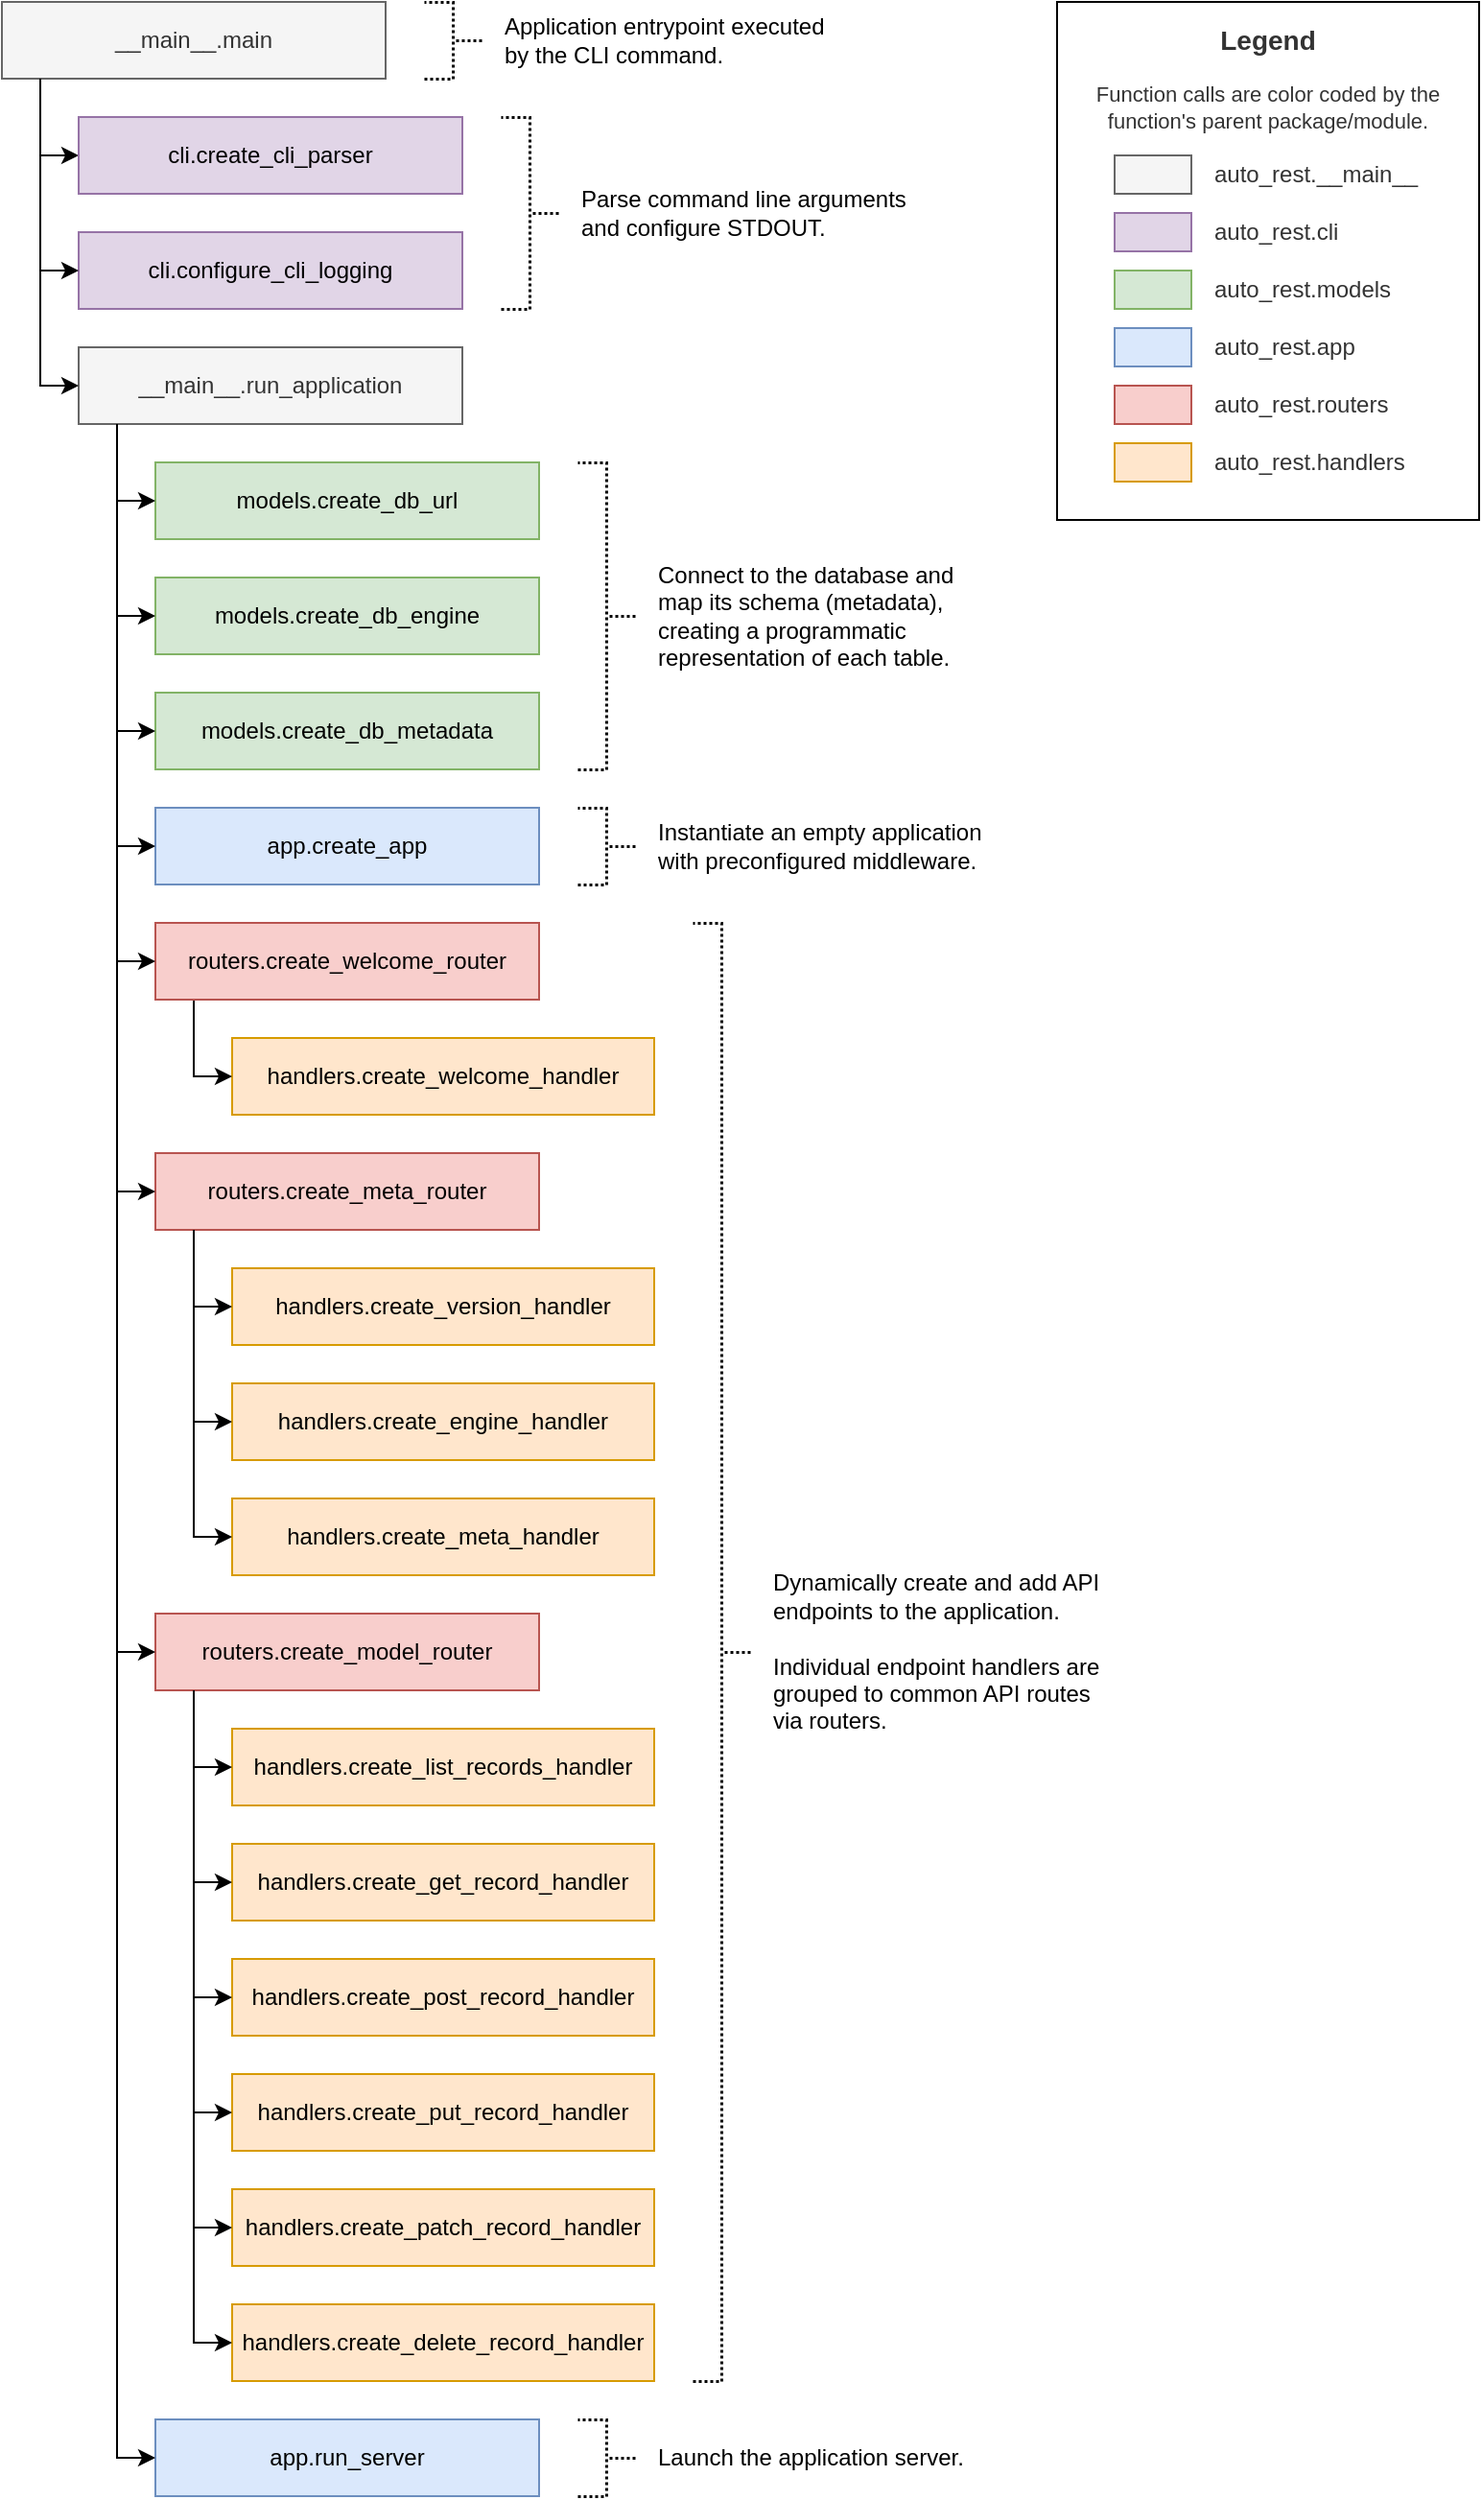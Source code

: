 <mxfile version="26.0.10" pages="2">
  <diagram name="call_flow" id="VlyZOE0tlXweQJFLaEv1">
    <mxGraphModel dx="2074" dy="726" grid="1" gridSize="10" guides="1" tooltips="1" connect="1" arrows="1" fold="1" page="1" pageScale="1" pageWidth="850" pageHeight="1100" math="0" shadow="0">
      <root>
        <mxCell id="xk_Vn_o706n0kWUSLnYP-0" />
        <mxCell id="xk_Vn_o706n0kWUSLnYP-1" parent="xk_Vn_o706n0kWUSLnYP-0" />
        <mxCell id="xk_Vn_o706n0kWUSLnYP-2" value="" style="edgeStyle=orthogonalEdgeStyle;rounded=0;orthogonalLoop=1;jettySize=auto;html=1;entryX=0;entryY=0.5;entryDx=0;entryDy=0;" parent="xk_Vn_o706n0kWUSLnYP-1" target="xk_Vn_o706n0kWUSLnYP-6" edge="1">
          <mxGeometry relative="1" as="geometry">
            <mxPoint x="-780" y="80" as="sourcePoint" />
            <Array as="points">
              <mxPoint x="-780" y="120" />
            </Array>
          </mxGeometry>
        </mxCell>
        <mxCell id="xk_Vn_o706n0kWUSLnYP-3" value="__main__.main" style="rounded=0;whiteSpace=wrap;html=1;fillColor=#f5f5f5;strokeColor=#666666;fontColor=#333333;" parent="xk_Vn_o706n0kWUSLnYP-1" vertex="1">
          <mxGeometry x="-800" y="40" width="200" height="40" as="geometry" />
        </mxCell>
        <mxCell id="xk_Vn_o706n0kWUSLnYP-4" value="__main__.run_application" style="whiteSpace=wrap;html=1;rounded=0;fillColor=#f5f5f5;strokeColor=#666666;fontColor=#333333;" parent="xk_Vn_o706n0kWUSLnYP-1" vertex="1">
          <mxGeometry x="-760" y="220" width="200" height="40" as="geometry" />
        </mxCell>
        <mxCell id="xk_Vn_o706n0kWUSLnYP-5" value="cli.configure_cli_logging" style="whiteSpace=wrap;html=1;rounded=0;fillColor=#e1d5e7;strokeColor=#9673a6;" parent="xk_Vn_o706n0kWUSLnYP-1" vertex="1">
          <mxGeometry x="-760" y="160" width="200" height="40" as="geometry" />
        </mxCell>
        <mxCell id="xk_Vn_o706n0kWUSLnYP-6" value="cli.create_cli_parser" style="whiteSpace=wrap;html=1;rounded=0;fillColor=#e1d5e7;strokeColor=#9673a6;" parent="xk_Vn_o706n0kWUSLnYP-1" vertex="1">
          <mxGeometry x="-760" y="100" width="200" height="40" as="geometry" />
        </mxCell>
        <mxCell id="xk_Vn_o706n0kWUSLnYP-7" value="" style="edgeStyle=orthogonalEdgeStyle;rounded=0;orthogonalLoop=1;jettySize=auto;html=1;entryX=0;entryY=0.5;entryDx=0;entryDy=0;" parent="xk_Vn_o706n0kWUSLnYP-1" target="xk_Vn_o706n0kWUSLnYP-4" edge="1">
          <mxGeometry relative="1" as="geometry">
            <mxPoint x="-780" y="80" as="sourcePoint" />
            <mxPoint x="-750" y="130" as="targetPoint" />
            <Array as="points">
              <mxPoint x="-780" y="240" />
            </Array>
          </mxGeometry>
        </mxCell>
        <mxCell id="xk_Vn_o706n0kWUSLnYP-9" value="models.create_db_engine" style="whiteSpace=wrap;html=1;rounded=0;fillColor=#d5e8d4;strokeColor=#82b366;" parent="xk_Vn_o706n0kWUSLnYP-1" vertex="1">
          <mxGeometry x="-720" y="340" width="200" height="40" as="geometry" />
        </mxCell>
        <mxCell id="xk_Vn_o706n0kWUSLnYP-10" value="models.create_db_metadata" style="whiteSpace=wrap;html=1;rounded=0;fillColor=#d5e8d4;strokeColor=#82b366;" parent="xk_Vn_o706n0kWUSLnYP-1" vertex="1">
          <mxGeometry x="-720" y="400" width="200" height="40" as="geometry" />
        </mxCell>
        <mxCell id="xk_Vn_o706n0kWUSLnYP-12" value="" style="edgeStyle=orthogonalEdgeStyle;rounded=0;orthogonalLoop=1;jettySize=auto;html=1;entryX=0;entryY=0.5;entryDx=0;entryDy=0;exitX=0.1;exitY=1.001;exitDx=0;exitDy=0;exitPerimeter=0;" parent="xk_Vn_o706n0kWUSLnYP-1" source="xk_Vn_o706n0kWUSLnYP-4" target="xk_Vn_o706n0kWUSLnYP-9" edge="1">
          <mxGeometry relative="1" as="geometry">
            <mxPoint x="-731" y="210" as="sourcePoint" />
            <mxPoint x="-710" y="250" as="targetPoint" />
          </mxGeometry>
        </mxCell>
        <mxCell id="xk_Vn_o706n0kWUSLnYP-13" value="" style="edgeStyle=orthogonalEdgeStyle;rounded=0;orthogonalLoop=1;jettySize=auto;html=1;entryX=0;entryY=0.5;entryDx=0;entryDy=0;exitX=0.1;exitY=1.001;exitDx=0;exitDy=0;exitPerimeter=0;" parent="xk_Vn_o706n0kWUSLnYP-1" source="xk_Vn_o706n0kWUSLnYP-4" target="xk_Vn_o706n0kWUSLnYP-10" edge="1">
          <mxGeometry relative="1" as="geometry">
            <mxPoint x="-731" y="211" as="sourcePoint" />
            <mxPoint x="-710" y="310" as="targetPoint" />
          </mxGeometry>
        </mxCell>
        <mxCell id="xk_Vn_o706n0kWUSLnYP-15" value="models.create_db_url" style="whiteSpace=wrap;html=1;rounded=0;fillColor=#d5e8d4;strokeColor=#82b366;" parent="xk_Vn_o706n0kWUSLnYP-1" vertex="1">
          <mxGeometry x="-720" y="280" width="200" height="40" as="geometry" />
        </mxCell>
        <mxCell id="xk_Vn_o706n0kWUSLnYP-16" value="" style="edgeStyle=orthogonalEdgeStyle;rounded=0;orthogonalLoop=1;jettySize=auto;html=1;entryX=0;entryY=0.5;entryDx=0;entryDy=0;exitX=0.1;exitY=1.001;exitDx=0;exitDy=0;exitPerimeter=0;" parent="xk_Vn_o706n0kWUSLnYP-1" source="xk_Vn_o706n0kWUSLnYP-4" target="xk_Vn_o706n0kWUSLnYP-15" edge="1">
          <mxGeometry relative="1" as="geometry">
            <mxPoint x="-741" y="261" as="sourcePoint" />
            <mxPoint x="-710" y="370" as="targetPoint" />
          </mxGeometry>
        </mxCell>
        <mxCell id="xk_Vn_o706n0kWUSLnYP-17" value="app.create_app" style="whiteSpace=wrap;html=1;rounded=0;fillColor=#dae8fc;strokeColor=#6c8ebf;" parent="xk_Vn_o706n0kWUSLnYP-1" vertex="1">
          <mxGeometry x="-720" y="460" width="200" height="40" as="geometry" />
        </mxCell>
        <mxCell id="xk_Vn_o706n0kWUSLnYP-19" value="app.run_server" style="whiteSpace=wrap;html=1;rounded=0;fillColor=#dae8fc;strokeColor=#6c8ebf;" parent="xk_Vn_o706n0kWUSLnYP-1" vertex="1">
          <mxGeometry x="-720" y="1300" width="200" height="40" as="geometry" />
        </mxCell>
        <mxCell id="xk_Vn_o706n0kWUSLnYP-20" value="" style="strokeWidth=1.5;html=1;shape=mxgraph.flowchart.annotation_2;align=left;labelPosition=right;pointerEvents=1;rotation=-180;strokeColor=#000000;fontColor=#333333;dashed=1;dashPattern=1 1;" parent="xk_Vn_o706n0kWUSLnYP-1" vertex="1">
          <mxGeometry x="-500" y="280" width="30" height="160" as="geometry" />
        </mxCell>
        <mxCell id="xk_Vn_o706n0kWUSLnYP-21" value="Connect to the database and map its schema (metadata), creating a programmatic representation of each table." style="text;html=1;align=left;verticalAlign=middle;whiteSpace=wrap;rounded=0;fontColor=#000000;" parent="xk_Vn_o706n0kWUSLnYP-1" vertex="1">
          <mxGeometry x="-460" y="320" width="180" height="80" as="geometry" />
        </mxCell>
        <mxCell id="xk_Vn_o706n0kWUSLnYP-22" value="" style="strokeWidth=1.5;html=1;shape=mxgraph.flowchart.annotation_2;align=left;labelPosition=right;pointerEvents=1;rotation=-180;strokeColor=#000000;fontColor=#333333;dashed=1;dashPattern=1 1;" parent="xk_Vn_o706n0kWUSLnYP-1" vertex="1">
          <mxGeometry x="-540" y="100" width="30" height="100" as="geometry" />
        </mxCell>
        <mxCell id="xk_Vn_o706n0kWUSLnYP-23" value="Parse command line arguments and configure STDOUT." style="text;html=1;align=left;verticalAlign=middle;whiteSpace=wrap;rounded=0;fontColor=#000000;" parent="xk_Vn_o706n0kWUSLnYP-1" vertex="1">
          <mxGeometry x="-500" y="120" width="180" height="60" as="geometry" />
        </mxCell>
        <mxCell id="xk_Vn_o706n0kWUSLnYP-27" value="routers.create_welcome_router" style="whiteSpace=wrap;html=1;rounded=0;fillColor=#f8cecc;strokeColor=#b85450;" parent="xk_Vn_o706n0kWUSLnYP-1" vertex="1">
          <mxGeometry x="-720" y="520" width="200" height="40" as="geometry" />
        </mxCell>
        <mxCell id="xk_Vn_o706n0kWUSLnYP-28" value="handlers.create_welcome_handler" style="whiteSpace=wrap;html=1;rounded=0;fillColor=#ffe6cc;strokeColor=#d79b00;" parent="xk_Vn_o706n0kWUSLnYP-1" vertex="1">
          <mxGeometry x="-680" y="580" width="220" height="40" as="geometry" />
        </mxCell>
        <mxCell id="xk_Vn_o706n0kWUSLnYP-29" value="handlers.create_version_handler" style="whiteSpace=wrap;html=1;rounded=0;fillColor=#ffe6cc;strokeColor=#d79b00;" parent="xk_Vn_o706n0kWUSLnYP-1" vertex="1">
          <mxGeometry x="-680" y="700" width="220" height="40" as="geometry" />
        </mxCell>
        <mxCell id="xk_Vn_o706n0kWUSLnYP-30" value="handlers.create_meta_handler" style="whiteSpace=wrap;html=1;rounded=0;fillColor=#ffe6cc;strokeColor=#d79b00;" parent="xk_Vn_o706n0kWUSLnYP-1" vertex="1">
          <mxGeometry x="-680" y="820" width="220" height="40" as="geometry" />
        </mxCell>
        <mxCell id="xk_Vn_o706n0kWUSLnYP-31" value="handlers.create_put_record_handler" style="whiteSpace=wrap;html=1;rounded=0;fillColor=#ffe6cc;strokeColor=#d79b00;" parent="xk_Vn_o706n0kWUSLnYP-1" vertex="1">
          <mxGeometry x="-680" y="1120" width="220" height="40" as="geometry" />
        </mxCell>
        <mxCell id="xk_Vn_o706n0kWUSLnYP-32" value="handlers.create_list_records_handler" style="whiteSpace=wrap;html=1;rounded=0;fillColor=#ffe6cc;strokeColor=#d79b00;" parent="xk_Vn_o706n0kWUSLnYP-1" vertex="1">
          <mxGeometry x="-680" y="940" width="220" height="40" as="geometry" />
        </mxCell>
        <mxCell id="xk_Vn_o706n0kWUSLnYP-33" value="handlers.create_get_record_handler" style="whiteSpace=wrap;html=1;rounded=0;fillColor=#ffe6cc;strokeColor=#d79b00;" parent="xk_Vn_o706n0kWUSLnYP-1" vertex="1">
          <mxGeometry x="-680" y="1000" width="220" height="40" as="geometry" />
        </mxCell>
        <mxCell id="xk_Vn_o706n0kWUSLnYP-34" value="handlers.create_post_record_handler" style="whiteSpace=wrap;html=1;rounded=0;fillColor=#ffe6cc;strokeColor=#d79b00;" parent="xk_Vn_o706n0kWUSLnYP-1" vertex="1">
          <mxGeometry x="-680" y="1060" width="220" height="40" as="geometry" />
        </mxCell>
        <mxCell id="xk_Vn_o706n0kWUSLnYP-35" value="handlers.create_delete_record_handler" style="whiteSpace=wrap;html=1;rounded=0;fillColor=#ffe6cc;strokeColor=#d79b00;" parent="xk_Vn_o706n0kWUSLnYP-1" vertex="1">
          <mxGeometry x="-680" y="1240" width="220" height="40" as="geometry" />
        </mxCell>
        <mxCell id="xk_Vn_o706n0kWUSLnYP-36" value="handlers.create_patch_record_handler" style="whiteSpace=wrap;html=1;rounded=0;fillColor=#ffe6cc;strokeColor=#d79b00;" parent="xk_Vn_o706n0kWUSLnYP-1" vertex="1">
          <mxGeometry x="-680" y="1180" width="220" height="40" as="geometry" />
        </mxCell>
        <mxCell id="u4DAFboVkTAPZ10mRQ4z-1" value="" style="edgeStyle=orthogonalEdgeStyle;rounded=0;orthogonalLoop=1;jettySize=auto;html=1;entryX=0;entryY=0.5;entryDx=0;entryDy=0;" parent="xk_Vn_o706n0kWUSLnYP-1" target="xk_Vn_o706n0kWUSLnYP-5" edge="1">
          <mxGeometry relative="1" as="geometry">
            <mxPoint x="-780" y="80" as="sourcePoint" />
            <mxPoint x="-710" y="430" as="targetPoint" />
            <Array as="points">
              <mxPoint x="-780" y="180" />
            </Array>
          </mxGeometry>
        </mxCell>
        <mxCell id="u4DAFboVkTAPZ10mRQ4z-2" value="" style="edgeStyle=orthogonalEdgeStyle;rounded=0;orthogonalLoop=1;jettySize=auto;html=1;entryX=0;entryY=0.5;entryDx=0;entryDy=0;exitX=0.1;exitY=1.001;exitDx=0;exitDy=0;exitPerimeter=0;" parent="xk_Vn_o706n0kWUSLnYP-1" source="xk_Vn_o706n0kWUSLnYP-4" target="xk_Vn_o706n0kWUSLnYP-27" edge="1">
          <mxGeometry relative="1" as="geometry">
            <mxPoint x="-731" y="270" as="sourcePoint" />
            <mxPoint x="-714" y="490" as="targetPoint" />
          </mxGeometry>
        </mxCell>
        <mxCell id="u4DAFboVkTAPZ10mRQ4z-3" value="" style="edgeStyle=orthogonalEdgeStyle;rounded=0;orthogonalLoop=1;jettySize=auto;html=1;entryX=0;entryY=0.5;entryDx=0;entryDy=0;exitX=0.1;exitY=1.011;exitDx=0;exitDy=0;exitPerimeter=0;" parent="xk_Vn_o706n0kWUSLnYP-1" source="xk_Vn_o706n0kWUSLnYP-27" target="xk_Vn_o706n0kWUSLnYP-28" edge="1">
          <mxGeometry relative="1" as="geometry">
            <mxPoint x="-710.75" y="610" as="sourcePoint" />
            <mxPoint x="-689.75" y="649" as="targetPoint" />
          </mxGeometry>
        </mxCell>
        <mxCell id="u4DAFboVkTAPZ10mRQ4z-17" value="" style="strokeWidth=1.5;html=1;shape=mxgraph.flowchart.annotation_2;align=left;labelPosition=right;pointerEvents=1;rotation=-180;strokeColor=#000000;fontColor=#333333;dashed=1;dashPattern=1 1;" parent="xk_Vn_o706n0kWUSLnYP-1" vertex="1">
          <mxGeometry x="-580" y="40" width="30" height="40" as="geometry" />
        </mxCell>
        <mxCell id="u4DAFboVkTAPZ10mRQ4z-18" value="Application entrypoint executed by the CLI command." style="text;html=1;align=left;verticalAlign=middle;whiteSpace=wrap;rounded=0;fontColor=#000000;" parent="xk_Vn_o706n0kWUSLnYP-1" vertex="1">
          <mxGeometry x="-540" y="40" width="180" height="40" as="geometry" />
        </mxCell>
        <mxCell id="yfY8Aihl0Ymi1jhDVTgm-0" value="routers.create_model_router" style="whiteSpace=wrap;html=1;rounded=0;fillColor=#f8cecc;strokeColor=#b85450;" parent="xk_Vn_o706n0kWUSLnYP-1" vertex="1">
          <mxGeometry x="-720" y="880" width="200" height="40" as="geometry" />
        </mxCell>
        <mxCell id="yfY8Aihl0Ymi1jhDVTgm-1" value="routers.create_meta_router" style="whiteSpace=wrap;html=1;rounded=0;fillColor=#f8cecc;strokeColor=#b85450;" parent="xk_Vn_o706n0kWUSLnYP-1" vertex="1">
          <mxGeometry x="-720" y="640" width="200" height="40" as="geometry" />
        </mxCell>
        <mxCell id="yfY8Aihl0Ymi1jhDVTgm-2" value="handlers.create_engine_handler" style="whiteSpace=wrap;html=1;rounded=0;fillColor=#ffe6cc;strokeColor=#d79b00;" parent="xk_Vn_o706n0kWUSLnYP-1" vertex="1">
          <mxGeometry x="-680" y="760" width="220" height="40" as="geometry" />
        </mxCell>
        <mxCell id="yfY8Aihl0Ymi1jhDVTgm-3" value="" style="strokeWidth=1.5;html=1;shape=mxgraph.flowchart.annotation_2;align=left;labelPosition=right;pointerEvents=1;rotation=-180;strokeColor=#000000;fontColor=#333333;dashed=1;dashPattern=1 1;" parent="xk_Vn_o706n0kWUSLnYP-1" vertex="1">
          <mxGeometry x="-500" y="460" width="30" height="40" as="geometry" />
        </mxCell>
        <mxCell id="yfY8Aihl0Ymi1jhDVTgm-4" value="&lt;div&gt;Instantiate an empty application&lt;/div&gt;&lt;div&gt;with preconfigured middleware.&lt;br&gt;&lt;/div&gt;" style="text;html=1;align=left;verticalAlign=middle;whiteSpace=wrap;rounded=0;fontColor=#000000;" parent="xk_Vn_o706n0kWUSLnYP-1" vertex="1">
          <mxGeometry x="-460" y="460" width="180" height="40" as="geometry" />
        </mxCell>
        <mxCell id="yfY8Aihl0Ymi1jhDVTgm-5" value="" style="strokeWidth=1.5;html=1;shape=mxgraph.flowchart.annotation_2;align=left;labelPosition=right;pointerEvents=1;rotation=-180;strokeColor=light-dark(#000000, #ededed);fontColor=#000000;dashed=1;dashPattern=1 1;" parent="xk_Vn_o706n0kWUSLnYP-1" vertex="1">
          <mxGeometry x="-440" y="520" width="30" height="760" as="geometry" />
        </mxCell>
        <mxCell id="yfY8Aihl0Ymi1jhDVTgm-6" value="Dynamically create and add API endpoints to the application.&lt;br&gt;&lt;br&gt;Individual endpoint handlers are grouped to common API routes via routers." style="text;html=1;align=left;verticalAlign=middle;whiteSpace=wrap;rounded=0;fontColor=#000000;" parent="xk_Vn_o706n0kWUSLnYP-1" vertex="1">
          <mxGeometry x="-400" y="870" width="180" height="60" as="geometry" />
        </mxCell>
        <mxCell id="vqremdskvs6pAqpLXsVv-0" value="" style="strokeWidth=1.5;html=1;shape=mxgraph.flowchart.annotation_2;align=left;labelPosition=right;pointerEvents=1;rotation=-180;strokeColor=#000000;fontColor=#333333;dashed=1;dashPattern=1 1;" parent="xk_Vn_o706n0kWUSLnYP-1" vertex="1">
          <mxGeometry x="-500" y="1300" width="30" height="40" as="geometry" />
        </mxCell>
        <mxCell id="vqremdskvs6pAqpLXsVv-1" value="Launch the application server." style="text;html=1;align=left;verticalAlign=middle;whiteSpace=wrap;rounded=0;fontColor=#000000;" parent="xk_Vn_o706n0kWUSLnYP-1" vertex="1">
          <mxGeometry x="-460" y="1300" width="180" height="40" as="geometry" />
        </mxCell>
        <mxCell id="vqremdskvs6pAqpLXsVv-2" value="" style="rounded=0;whiteSpace=wrap;html=1;" parent="xk_Vn_o706n0kWUSLnYP-1" vertex="1">
          <mxGeometry x="-250" y="40" width="220" height="270" as="geometry" />
        </mxCell>
        <mxCell id="vqremdskvs6pAqpLXsVv-3" value="" style="rounded=0;whiteSpace=wrap;html=1;fillColor=#f5f5f5;strokeColor=#666666;fontColor=#333333;" parent="xk_Vn_o706n0kWUSLnYP-1" vertex="1">
          <mxGeometry x="-220" y="120" width="40" height="20" as="geometry" />
        </mxCell>
        <mxCell id="vqremdskvs6pAqpLXsVv-4" value="" style="rounded=0;whiteSpace=wrap;html=1;fillColor=#e1d5e7;strokeColor=#9673a6;" parent="xk_Vn_o706n0kWUSLnYP-1" vertex="1">
          <mxGeometry x="-220" y="150" width="40" height="20" as="geometry" />
        </mxCell>
        <mxCell id="vqremdskvs6pAqpLXsVv-5" value="" style="rounded=0;whiteSpace=wrap;html=1;fillColor=#d5e8d4;strokeColor=#82b366;" parent="xk_Vn_o706n0kWUSLnYP-1" vertex="1">
          <mxGeometry x="-220" y="180" width="40" height="20" as="geometry" />
        </mxCell>
        <mxCell id="vqremdskvs6pAqpLXsVv-6" value="" style="rounded=0;whiteSpace=wrap;html=1;fillColor=#dae8fc;strokeColor=#6c8ebf;" parent="xk_Vn_o706n0kWUSLnYP-1" vertex="1">
          <mxGeometry x="-220" y="210" width="40" height="20" as="geometry" />
        </mxCell>
        <mxCell id="vqremdskvs6pAqpLXsVv-7" value="auto_rest.__main__" style="text;html=1;align=left;verticalAlign=middle;whiteSpace=wrap;rounded=0;fontColor=#333333;" parent="xk_Vn_o706n0kWUSLnYP-1" vertex="1">
          <mxGeometry x="-170" y="120" width="120" height="20" as="geometry" />
        </mxCell>
        <mxCell id="vqremdskvs6pAqpLXsVv-8" value="auto_rest.cli" style="text;html=1;align=left;verticalAlign=middle;whiteSpace=wrap;rounded=0;fontColor=#333333;" parent="xk_Vn_o706n0kWUSLnYP-1" vertex="1">
          <mxGeometry x="-170" y="150" width="120" height="20" as="geometry" />
        </mxCell>
        <mxCell id="vqremdskvs6pAqpLXsVv-9" value="auto_rest.models" style="text;html=1;align=left;verticalAlign=middle;whiteSpace=wrap;rounded=0;fontColor=#333333;" parent="xk_Vn_o706n0kWUSLnYP-1" vertex="1">
          <mxGeometry x="-170" y="180" width="120" height="20" as="geometry" />
        </mxCell>
        <mxCell id="vqremdskvs6pAqpLXsVv-10" value="auto_rest.app" style="text;html=1;align=left;verticalAlign=middle;whiteSpace=wrap;rounded=0;fontColor=#333333;" parent="xk_Vn_o706n0kWUSLnYP-1" vertex="1">
          <mxGeometry x="-170" y="210" width="120" height="20" as="geometry" />
        </mxCell>
        <mxCell id="vqremdskvs6pAqpLXsVv-11" value="" style="rounded=0;whiteSpace=wrap;html=1;fillColor=#f8cecc;strokeColor=#b85450;" parent="xk_Vn_o706n0kWUSLnYP-1" vertex="1">
          <mxGeometry x="-220" y="240" width="40" height="20" as="geometry" />
        </mxCell>
        <mxCell id="vqremdskvs6pAqpLXsVv-12" value="auto_rest.routers" style="text;html=1;align=left;verticalAlign=middle;whiteSpace=wrap;rounded=0;fontColor=#333333;" parent="xk_Vn_o706n0kWUSLnYP-1" vertex="1">
          <mxGeometry x="-170" y="240" width="120" height="20" as="geometry" />
        </mxCell>
        <mxCell id="vqremdskvs6pAqpLXsVv-13" value="" style="rounded=0;whiteSpace=wrap;html=1;fillColor=#ffe6cc;strokeColor=#d79b00;" parent="xk_Vn_o706n0kWUSLnYP-1" vertex="1">
          <mxGeometry x="-220" y="270" width="40" height="20" as="geometry" />
        </mxCell>
        <mxCell id="vqremdskvs6pAqpLXsVv-14" value="&lt;div&gt;auto_rest.handlers&lt;/div&gt;" style="text;html=1;align=left;verticalAlign=middle;whiteSpace=wrap;rounded=0;fontColor=#333333;" parent="xk_Vn_o706n0kWUSLnYP-1" vertex="1">
          <mxGeometry x="-170" y="270" width="120" height="20" as="geometry" />
        </mxCell>
        <mxCell id="vqremdskvs6pAqpLXsVv-15" value="&lt;div align=&quot;center&quot;&gt;&lt;b&gt;Legend&lt;/b&gt;&lt;/div&gt;" style="text;html=1;align=center;verticalAlign=middle;whiteSpace=wrap;rounded=0;fontColor=#333333;fontSize=14;" parent="xk_Vn_o706n0kWUSLnYP-1" vertex="1">
          <mxGeometry x="-200" y="50" width="120" height="20" as="geometry" />
        </mxCell>
        <mxCell id="vqremdskvs6pAqpLXsVv-19" value="" style="edgeStyle=orthogonalEdgeStyle;rounded=0;orthogonalLoop=1;jettySize=auto;html=1;entryX=0;entryY=0.5;entryDx=0;entryDy=0;exitX=0.1;exitY=1.003;exitDx=0;exitDy=0;exitPerimeter=0;" parent="xk_Vn_o706n0kWUSLnYP-1" source="yfY8Aihl0Ymi1jhDVTgm-0" target="xk_Vn_o706n0kWUSLnYP-32" edge="1">
          <mxGeometry relative="1" as="geometry">
            <mxPoint x="-710" y="930" as="sourcePoint" />
            <mxPoint x="-670" y="860" as="targetPoint" />
          </mxGeometry>
        </mxCell>
        <mxCell id="vqremdskvs6pAqpLXsVv-21" value="" style="edgeStyle=orthogonalEdgeStyle;rounded=0;orthogonalLoop=1;jettySize=auto;html=1;entryX=0;entryY=0.5;entryDx=0;entryDy=0;" parent="xk_Vn_o706n0kWUSLnYP-1" target="xk_Vn_o706n0kWUSLnYP-17" edge="1">
          <mxGeometry relative="1" as="geometry">
            <mxPoint x="-740" y="260" as="sourcePoint" />
            <mxPoint x="-740" y="540" as="targetPoint" />
            <Array as="points">
              <mxPoint x="-740" y="480" />
            </Array>
          </mxGeometry>
        </mxCell>
        <mxCell id="vqremdskvs6pAqpLXsVv-22" value="" style="edgeStyle=orthogonalEdgeStyle;rounded=0;orthogonalLoop=1;jettySize=auto;html=1;entryX=0;entryY=0.5;entryDx=0;entryDy=0;" parent="xk_Vn_o706n0kWUSLnYP-1" target="xk_Vn_o706n0kWUSLnYP-33" edge="1">
          <mxGeometry relative="1" as="geometry">
            <mxPoint x="-700" y="920" as="sourcePoint" />
            <mxPoint x="-670" y="970" as="targetPoint" />
            <Array as="points">
              <mxPoint x="-700" y="1020" />
            </Array>
          </mxGeometry>
        </mxCell>
        <mxCell id="vqremdskvs6pAqpLXsVv-23" value="" style="edgeStyle=orthogonalEdgeStyle;rounded=0;orthogonalLoop=1;jettySize=auto;html=1;entryX=0;entryY=0.5;entryDx=0;entryDy=0;" parent="xk_Vn_o706n0kWUSLnYP-1" target="xk_Vn_o706n0kWUSLnYP-34" edge="1">
          <mxGeometry relative="1" as="geometry">
            <mxPoint x="-700" y="920" as="sourcePoint" />
            <mxPoint x="-670" y="1030" as="targetPoint" />
            <Array as="points">
              <mxPoint x="-700" y="1080" />
            </Array>
          </mxGeometry>
        </mxCell>
        <mxCell id="vqremdskvs6pAqpLXsVv-24" value="" style="edgeStyle=orthogonalEdgeStyle;rounded=0;orthogonalLoop=1;jettySize=auto;html=1;entryX=0;entryY=0.5;entryDx=0;entryDy=0;" parent="xk_Vn_o706n0kWUSLnYP-1" target="xk_Vn_o706n0kWUSLnYP-31" edge="1">
          <mxGeometry relative="1" as="geometry">
            <mxPoint x="-700" y="920" as="sourcePoint" />
            <mxPoint x="-670" y="1090" as="targetPoint" />
            <Array as="points">
              <mxPoint x="-700" y="1140" />
            </Array>
          </mxGeometry>
        </mxCell>
        <mxCell id="vqremdskvs6pAqpLXsVv-25" value="" style="edgeStyle=orthogonalEdgeStyle;rounded=0;orthogonalLoop=1;jettySize=auto;html=1;entryX=0;entryY=0.5;entryDx=0;entryDy=0;" parent="xk_Vn_o706n0kWUSLnYP-1" target="xk_Vn_o706n0kWUSLnYP-36" edge="1">
          <mxGeometry relative="1" as="geometry">
            <mxPoint x="-700" y="920" as="sourcePoint" />
            <mxPoint x="-670" y="1150" as="targetPoint" />
            <Array as="points">
              <mxPoint x="-700" y="1200" />
            </Array>
          </mxGeometry>
        </mxCell>
        <mxCell id="vqremdskvs6pAqpLXsVv-26" value="" style="edgeStyle=orthogonalEdgeStyle;rounded=0;orthogonalLoop=1;jettySize=auto;html=1;entryX=0;entryY=0.5;entryDx=0;entryDy=0;" parent="xk_Vn_o706n0kWUSLnYP-1" target="xk_Vn_o706n0kWUSLnYP-35" edge="1">
          <mxGeometry relative="1" as="geometry">
            <mxPoint x="-700" y="920" as="sourcePoint" />
            <mxPoint x="-660" y="1160" as="targetPoint" />
            <Array as="points">
              <mxPoint x="-700" y="1260" />
            </Array>
          </mxGeometry>
        </mxCell>
        <mxCell id="vqremdskvs6pAqpLXsVv-28" value="" style="edgeStyle=orthogonalEdgeStyle;rounded=0;orthogonalLoop=1;jettySize=auto;html=1;entryX=0;entryY=0.5;entryDx=0;entryDy=0;" parent="xk_Vn_o706n0kWUSLnYP-1" target="yfY8Aihl0Ymi1jhDVTgm-1" edge="1">
          <mxGeometry relative="1" as="geometry">
            <mxPoint x="-740" y="260" as="sourcePoint" />
            <mxPoint x="-740" y="670" as="targetPoint" />
            <Array as="points">
              <mxPoint x="-740" y="660" />
            </Array>
          </mxGeometry>
        </mxCell>
        <mxCell id="vqremdskvs6pAqpLXsVv-30" value="" style="edgeStyle=orthogonalEdgeStyle;rounded=0;orthogonalLoop=1;jettySize=auto;html=1;entryX=0;entryY=0.5;entryDx=0;entryDy=0;" parent="xk_Vn_o706n0kWUSLnYP-1" target="yfY8Aihl0Ymi1jhDVTgm-0" edge="1">
          <mxGeometry relative="1" as="geometry">
            <mxPoint x="-740" y="260" as="sourcePoint" />
            <mxPoint x="-730.01" y="959.8" as="targetPoint" />
            <Array as="points">
              <mxPoint x="-740" y="900" />
            </Array>
          </mxGeometry>
        </mxCell>
        <mxCell id="vqremdskvs6pAqpLXsVv-31" value="" style="edgeStyle=orthogonalEdgeStyle;rounded=0;orthogonalLoop=1;jettySize=auto;html=1;entryX=0;entryY=0.5;entryDx=0;entryDy=0;" parent="xk_Vn_o706n0kWUSLnYP-1" target="xk_Vn_o706n0kWUSLnYP-19" edge="1">
          <mxGeometry relative="1" as="geometry">
            <mxPoint x="-740" y="260" as="sourcePoint" />
            <mxPoint x="-710" y="970" as="targetPoint" />
            <Array as="points">
              <mxPoint x="-740" y="270" />
              <mxPoint x="-740" y="1380" />
            </Array>
          </mxGeometry>
        </mxCell>
        <mxCell id="vqremdskvs6pAqpLXsVv-34" value="&lt;div align=&quot;center&quot;&gt;&lt;font&gt;Function calls are color coded by the function&#39;s parent package/module.&lt;/font&gt;&lt;/div&gt;" style="text;html=1;align=center;verticalAlign=middle;whiteSpace=wrap;rounded=0;fontColor=#333333;fontSize=11;" parent="xk_Vn_o706n0kWUSLnYP-1" vertex="1">
          <mxGeometry x="-240" y="80" width="200" height="30" as="geometry" />
        </mxCell>
        <mxCell id="ofx5QJE8hlCwfAQoBGvs-2" value="" style="edgeStyle=orthogonalEdgeStyle;rounded=0;orthogonalLoop=1;jettySize=auto;html=1;entryX=0;entryY=0.5;entryDx=0;entryDy=0;" parent="xk_Vn_o706n0kWUSLnYP-1" target="xk_Vn_o706n0kWUSLnYP-30" edge="1">
          <mxGeometry relative="1" as="geometry">
            <mxPoint x="-700" y="680" as="sourcePoint" />
            <mxPoint x="-670" y="790" as="targetPoint" />
            <Array as="points">
              <mxPoint x="-700" y="840" />
            </Array>
          </mxGeometry>
        </mxCell>
        <mxCell id="ofx5QJE8hlCwfAQoBGvs-3" value="" style="edgeStyle=orthogonalEdgeStyle;rounded=0;orthogonalLoop=1;jettySize=auto;html=1;entryX=0;entryY=0.5;entryDx=0;entryDy=0;" parent="xk_Vn_o706n0kWUSLnYP-1" target="yfY8Aihl0Ymi1jhDVTgm-2" edge="1">
          <mxGeometry relative="1" as="geometry">
            <mxPoint x="-700" y="680" as="sourcePoint" />
            <mxPoint x="-670" y="850" as="targetPoint" />
            <Array as="points">
              <mxPoint x="-700" y="780" />
            </Array>
          </mxGeometry>
        </mxCell>
        <mxCell id="ofx5QJE8hlCwfAQoBGvs-4" value="" style="edgeStyle=orthogonalEdgeStyle;rounded=0;orthogonalLoop=1;jettySize=auto;html=1;entryX=0;entryY=0.5;entryDx=0;entryDy=0;" parent="xk_Vn_o706n0kWUSLnYP-1" target="xk_Vn_o706n0kWUSLnYP-29" edge="1">
          <mxGeometry relative="1" as="geometry">
            <mxPoint x="-700" y="680" as="sourcePoint" />
            <mxPoint x="-670" y="790" as="targetPoint" />
            <Array as="points">
              <mxPoint x="-700" y="720" />
            </Array>
          </mxGeometry>
        </mxCell>
      </root>
    </mxGraphModel>
  </diagram>
  <diagram id="GnBPTO5V6H8g_1yGoRkv" name="architecture">
    <mxGraphModel dx="2161" dy="1117" grid="1" gridSize="10" guides="1" tooltips="1" connect="1" arrows="1" fold="1" page="1" pageScale="1" pageWidth="850" pageHeight="1100" math="0" shadow="0">
      <root>
        <mxCell id="0" />
        <mxCell id="1" parent="0" />
        <mxCell id="pZl_EwdUw-G4V_a1w0MF-1" value="__main__" style="rounded=0;whiteSpace=wrap;html=1;fillColor=#f5f5f5;strokeColor=#666666;fontColor=#333333;" parent="1" vertex="1">
          <mxGeometry x="-800" y="40" width="760" height="60" as="geometry" />
        </mxCell>
        <mxCell id="cPRndgyC8A0iLiCS0EbF-2" value="" style="edgeStyle=orthogonalEdgeStyle;rounded=0;orthogonalLoop=1;jettySize=auto;html=1;entryX=0.073;entryY=0.987;entryDx=0;entryDy=0;entryPerimeter=0;endArrow=none;startFill=1;startArrow=classic;" parent="1" source="pZl_EwdUw-G4V_a1w0MF-2" target="pZl_EwdUw-G4V_a1w0MF-1" edge="1">
          <mxGeometry relative="1" as="geometry" />
        </mxCell>
        <UserObject label="cli" link="auto_rest.cli" id="pZl_EwdUw-G4V_a1w0MF-2">
          <mxCell style="rounded=0;whiteSpace=wrap;html=1;fillColor=#e1d5e7;strokeColor=#9673a6;" parent="1" vertex="1">
            <mxGeometry x="-800" y="120" width="110" height="60" as="geometry" />
          </mxCell>
        </UserObject>
        <UserObject label="models" link="auto_rest.models" id="pZl_EwdUw-G4V_a1w0MF-3">
          <mxCell style="rounded=0;whiteSpace=wrap;html=1;fillColor=#d5e8d4;strokeColor=#82b366;" parent="1" vertex="1">
            <mxGeometry x="-670" y="120" width="110" height="60" as="geometry" />
          </mxCell>
        </UserObject>
        <mxCell id="cPRndgyC8A0iLiCS0EbF-5" value="" style="edgeStyle=orthogonalEdgeStyle;rounded=0;orthogonalLoop=1;jettySize=auto;html=1;endArrow=none;startFill=1;startArrow=classic;" parent="1" source="pZl_EwdUw-G4V_a1w0MF-4" edge="1">
          <mxGeometry relative="1" as="geometry">
            <mxPoint x="-490" y="100" as="targetPoint" />
          </mxGeometry>
        </mxCell>
        <UserObject label="app" link="auto_rest.app" id="pZl_EwdUw-G4V_a1w0MF-4">
          <mxCell style="rounded=0;whiteSpace=wrap;html=1;fillColor=#dae8fc;strokeColor=#6c8ebf;" parent="1" vertex="1">
            <mxGeometry x="-540" y="120" width="100" height="60" as="geometry" />
          </mxCell>
        </UserObject>
        <mxCell id="cPRndgyC8A0iLiCS0EbF-6" value="" style="edgeStyle=orthogonalEdgeStyle;rounded=0;orthogonalLoop=1;jettySize=auto;html=1;startArrow=classic;startFill=1;endArrow=none;" parent="1" source="pZl_EwdUw-G4V_a1w0MF-5" edge="1">
          <mxGeometry relative="1" as="geometry">
            <mxPoint x="-230" y="100" as="targetPoint" />
          </mxGeometry>
        </mxCell>
        <mxCell id="pZl_EwdUw-G4V_a1w0MF-5" value="routers" style="rounded=0;whiteSpace=wrap;html=1;fillColor=#f8cecc;strokeColor=#b85450;" parent="1" vertex="1">
          <mxGeometry x="-420" y="120" width="380" height="60" as="geometry" />
        </mxCell>
        <mxCell id="cPRndgyC8A0iLiCS0EbF-7" value="" style="edgeStyle=orthogonalEdgeStyle;rounded=0;orthogonalLoop=1;jettySize=auto;html=1;startArrow=classic;startFill=1;endArrow=none;" parent="1" source="pZl_EwdUw-G4V_a1w0MF-6" target="pZl_EwdUw-G4V_a1w0MF-5" edge="1">
          <mxGeometry relative="1" as="geometry" />
        </mxCell>
        <mxCell id="pZl_EwdUw-G4V_a1w0MF-6" value="&lt;div&gt;handlers&lt;/div&gt;" style="rounded=0;whiteSpace=wrap;html=1;fillColor=#ffe6cc;strokeColor=#d79b00;" parent="1" vertex="1">
          <mxGeometry x="-420" y="200" width="380" height="60" as="geometry" />
        </mxCell>
        <mxCell id="cPRndgyC8A0iLiCS0EbF-8" value="" style="edgeStyle=orthogonalEdgeStyle;rounded=0;orthogonalLoop=1;jettySize=auto;html=1;startArrow=classic;startFill=1;endArrow=none;entryX=0.25;entryY=1;entryDx=0;entryDy=0;" parent="1" source="pZl_EwdUw-G4V_a1w0MF-7" target="pZl_EwdUw-G4V_a1w0MF-6" edge="1">
          <mxGeometry relative="1" as="geometry">
            <mxPoint x="-330" y="260" as="targetPoint" />
          </mxGeometry>
        </mxCell>
        <mxCell id="pZl_EwdUw-G4V_a1w0MF-7" value="interfaces" style="rounded=0;whiteSpace=wrap;html=1;" parent="1" vertex="1">
          <mxGeometry x="-420" y="280" width="190" height="60" as="geometry" />
        </mxCell>
        <mxCell id="cPRndgyC8A0iLiCS0EbF-10" value="" style="edgeStyle=orthogonalEdgeStyle;rounded=0;orthogonalLoop=1;jettySize=auto;html=1;entryX=0.777;entryY=1;entryDx=0;entryDy=0;entryPerimeter=0;startArrow=classic;startFill=1;endArrow=none;" parent="1" source="pZl_EwdUw-G4V_a1w0MF-9" target="pZl_EwdUw-G4V_a1w0MF-6" edge="1">
          <mxGeometry relative="1" as="geometry" />
        </mxCell>
        <mxCell id="pZl_EwdUw-G4V_a1w0MF-9" value="queries" style="rounded=0;whiteSpace=wrap;html=1;" parent="1" vertex="1">
          <mxGeometry x="-210" y="280" width="170" height="60" as="geometry" />
        </mxCell>
        <mxCell id="cPRndgyC8A0iLiCS0EbF-4" style="edgeStyle=orthogonalEdgeStyle;rounded=0;orthogonalLoop=1;jettySize=auto;html=1;exitX=0.5;exitY=0;exitDx=0;exitDy=0;entryX=0.243;entryY=1.002;entryDx=0;entryDy=0;entryPerimeter=0;endArrow=none;startFill=1;startArrow=classic;" parent="1" source="pZl_EwdUw-G4V_a1w0MF-3" target="pZl_EwdUw-G4V_a1w0MF-1" edge="1">
          <mxGeometry relative="1" as="geometry" />
        </mxCell>
      </root>
    </mxGraphModel>
  </diagram>
</mxfile>
